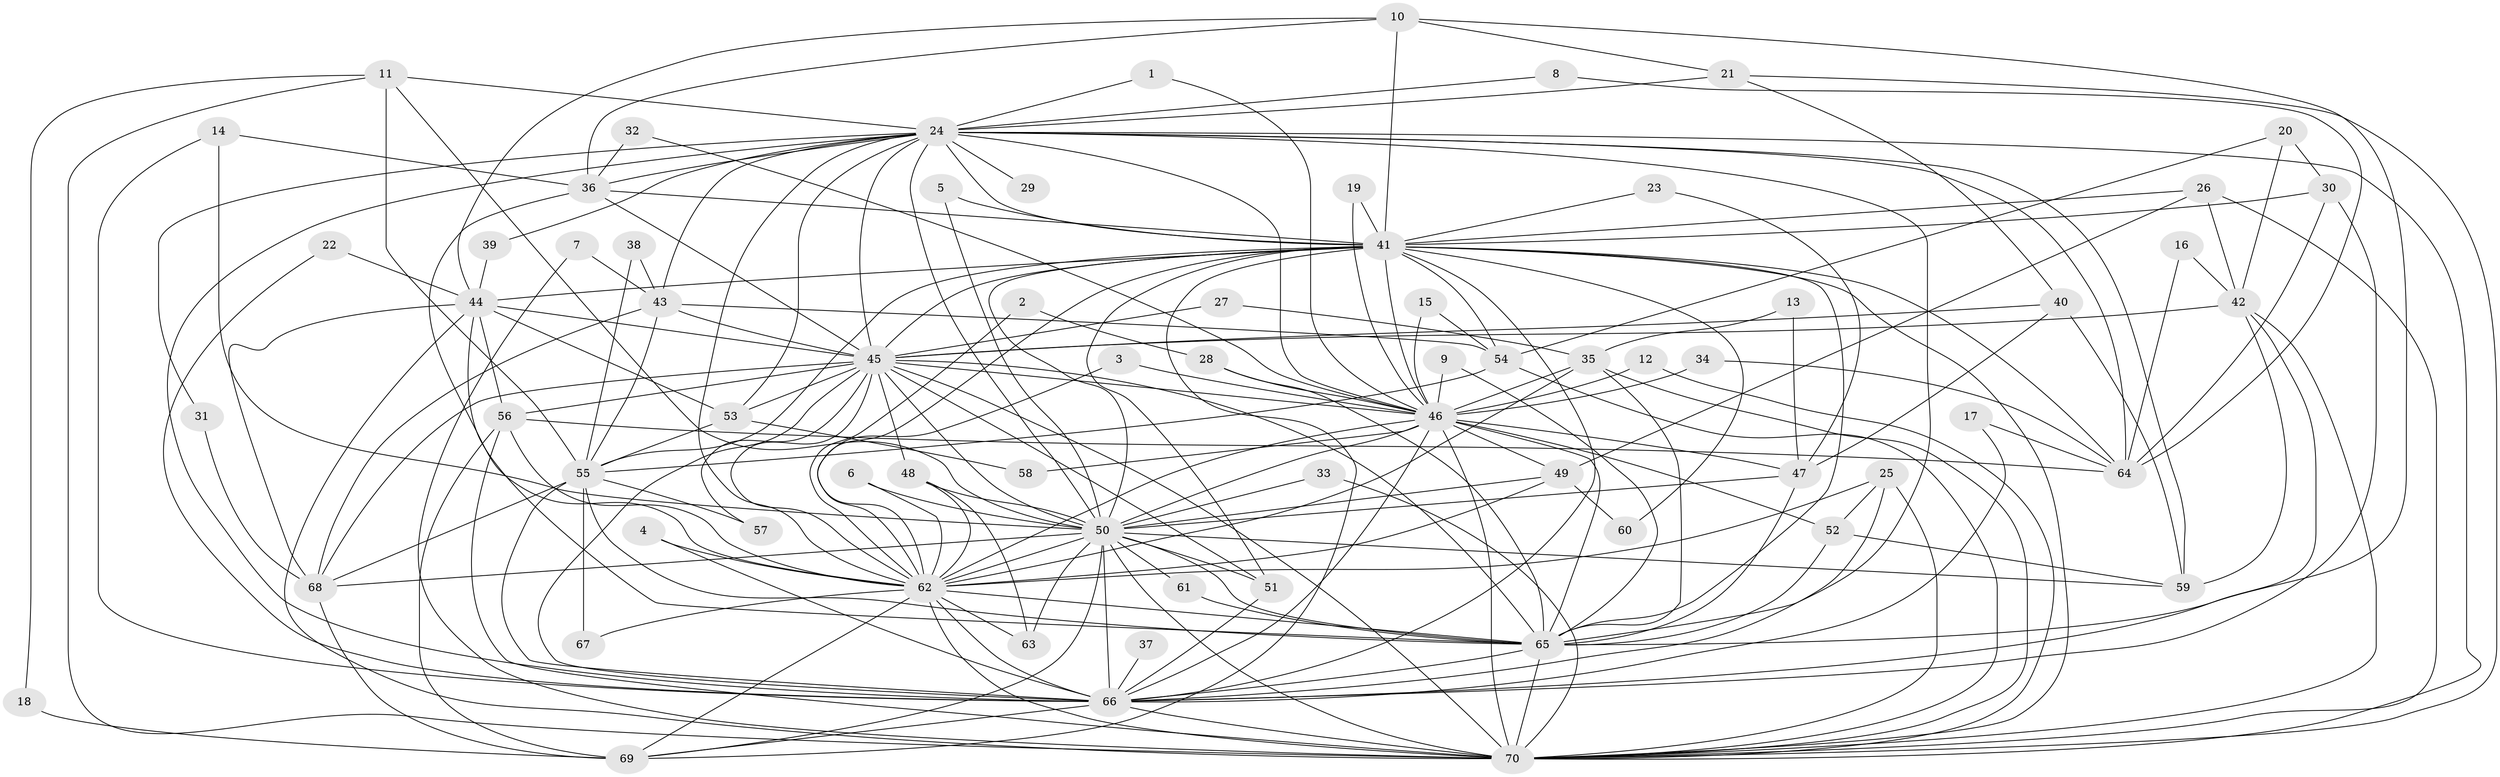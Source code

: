 // original degree distribution, {24: 0.007142857142857143, 25: 0.007142857142857143, 26: 0.007142857142857143, 17: 0.007142857142857143, 22: 0.02142857142857143, 21: 0.007142857142857143, 18: 0.007142857142857143, 23: 0.007142857142857143, 2: 0.5428571428571428, 7: 0.03571428571428571, 5: 0.03571428571428571, 4: 0.08571428571428572, 10: 0.007142857142857143, 6: 0.014285714285714285, 3: 0.18571428571428572, 8: 0.007142857142857143, 13: 0.007142857142857143, 9: 0.007142857142857143}
// Generated by graph-tools (version 1.1) at 2025/49/03/09/25 03:49:32]
// undirected, 70 vertices, 201 edges
graph export_dot {
graph [start="1"]
  node [color=gray90,style=filled];
  1;
  2;
  3;
  4;
  5;
  6;
  7;
  8;
  9;
  10;
  11;
  12;
  13;
  14;
  15;
  16;
  17;
  18;
  19;
  20;
  21;
  22;
  23;
  24;
  25;
  26;
  27;
  28;
  29;
  30;
  31;
  32;
  33;
  34;
  35;
  36;
  37;
  38;
  39;
  40;
  41;
  42;
  43;
  44;
  45;
  46;
  47;
  48;
  49;
  50;
  51;
  52;
  53;
  54;
  55;
  56;
  57;
  58;
  59;
  60;
  61;
  62;
  63;
  64;
  65;
  66;
  67;
  68;
  69;
  70;
  1 -- 24 [weight=1.0];
  1 -- 46 [weight=1.0];
  2 -- 28 [weight=1.0];
  2 -- 62 [weight=1.0];
  3 -- 46 [weight=1.0];
  3 -- 62 [weight=1.0];
  4 -- 62 [weight=1.0];
  4 -- 66 [weight=1.0];
  5 -- 41 [weight=1.0];
  5 -- 50 [weight=1.0];
  6 -- 50 [weight=1.0];
  6 -- 62 [weight=1.0];
  7 -- 43 [weight=1.0];
  7 -- 70 [weight=1.0];
  8 -- 24 [weight=1.0];
  8 -- 64 [weight=1.0];
  9 -- 46 [weight=1.0];
  9 -- 65 [weight=1.0];
  10 -- 21 [weight=1.0];
  10 -- 36 [weight=1.0];
  10 -- 41 [weight=1.0];
  10 -- 44 [weight=1.0];
  10 -- 65 [weight=1.0];
  11 -- 18 [weight=1.0];
  11 -- 24 [weight=1.0];
  11 -- 50 [weight=1.0];
  11 -- 55 [weight=1.0];
  11 -- 70 [weight=1.0];
  12 -- 46 [weight=1.0];
  12 -- 70 [weight=1.0];
  13 -- 35 [weight=1.0];
  13 -- 47 [weight=1.0];
  14 -- 36 [weight=1.0];
  14 -- 50 [weight=1.0];
  14 -- 66 [weight=1.0];
  15 -- 46 [weight=1.0];
  15 -- 54 [weight=1.0];
  16 -- 42 [weight=1.0];
  16 -- 64 [weight=1.0];
  17 -- 64 [weight=1.0];
  17 -- 66 [weight=1.0];
  18 -- 69 [weight=1.0];
  19 -- 41 [weight=1.0];
  19 -- 46 [weight=1.0];
  20 -- 30 [weight=1.0];
  20 -- 42 [weight=1.0];
  20 -- 54 [weight=1.0];
  21 -- 24 [weight=1.0];
  21 -- 40 [weight=1.0];
  21 -- 70 [weight=1.0];
  22 -- 44 [weight=1.0];
  22 -- 66 [weight=1.0];
  23 -- 41 [weight=1.0];
  23 -- 47 [weight=1.0];
  24 -- 29 [weight=2.0];
  24 -- 31 [weight=1.0];
  24 -- 36 [weight=1.0];
  24 -- 39 [weight=1.0];
  24 -- 41 [weight=1.0];
  24 -- 43 [weight=2.0];
  24 -- 45 [weight=1.0];
  24 -- 46 [weight=1.0];
  24 -- 50 [weight=1.0];
  24 -- 53 [weight=1.0];
  24 -- 59 [weight=2.0];
  24 -- 62 [weight=3.0];
  24 -- 64 [weight=1.0];
  24 -- 65 [weight=1.0];
  24 -- 66 [weight=1.0];
  24 -- 70 [weight=2.0];
  25 -- 52 [weight=1.0];
  25 -- 62 [weight=2.0];
  25 -- 66 [weight=1.0];
  25 -- 70 [weight=1.0];
  26 -- 41 [weight=1.0];
  26 -- 42 [weight=1.0];
  26 -- 49 [weight=1.0];
  26 -- 70 [weight=1.0];
  27 -- 35 [weight=1.0];
  27 -- 45 [weight=1.0];
  28 -- 46 [weight=1.0];
  28 -- 65 [weight=2.0];
  30 -- 41 [weight=1.0];
  30 -- 64 [weight=1.0];
  30 -- 66 [weight=1.0];
  31 -- 68 [weight=1.0];
  32 -- 36 [weight=1.0];
  32 -- 46 [weight=1.0];
  33 -- 50 [weight=1.0];
  33 -- 70 [weight=1.0];
  34 -- 46 [weight=1.0];
  34 -- 64 [weight=1.0];
  35 -- 46 [weight=1.0];
  35 -- 62 [weight=1.0];
  35 -- 65 [weight=1.0];
  35 -- 70 [weight=1.0];
  36 -- 41 [weight=1.0];
  36 -- 45 [weight=1.0];
  36 -- 62 [weight=1.0];
  37 -- 66 [weight=1.0];
  38 -- 43 [weight=1.0];
  38 -- 55 [weight=1.0];
  39 -- 44 [weight=1.0];
  40 -- 45 [weight=1.0];
  40 -- 47 [weight=1.0];
  40 -- 59 [weight=1.0];
  41 -- 44 [weight=2.0];
  41 -- 45 [weight=1.0];
  41 -- 46 [weight=1.0];
  41 -- 50 [weight=1.0];
  41 -- 51 [weight=1.0];
  41 -- 54 [weight=1.0];
  41 -- 55 [weight=1.0];
  41 -- 60 [weight=1.0];
  41 -- 62 [weight=3.0];
  41 -- 64 [weight=2.0];
  41 -- 65 [weight=1.0];
  41 -- 66 [weight=1.0];
  41 -- 69 [weight=1.0];
  41 -- 70 [weight=1.0];
  42 -- 45 [weight=1.0];
  42 -- 59 [weight=1.0];
  42 -- 66 [weight=1.0];
  42 -- 70 [weight=1.0];
  43 -- 45 [weight=1.0];
  43 -- 54 [weight=1.0];
  43 -- 55 [weight=1.0];
  43 -- 68 [weight=1.0];
  44 -- 45 [weight=1.0];
  44 -- 53 [weight=1.0];
  44 -- 56 [weight=1.0];
  44 -- 65 [weight=1.0];
  44 -- 68 [weight=1.0];
  44 -- 70 [weight=1.0];
  45 -- 46 [weight=1.0];
  45 -- 48 [weight=1.0];
  45 -- 50 [weight=2.0];
  45 -- 51 [weight=1.0];
  45 -- 53 [weight=1.0];
  45 -- 56 [weight=1.0];
  45 -- 57 [weight=1.0];
  45 -- 62 [weight=2.0];
  45 -- 65 [weight=1.0];
  45 -- 66 [weight=1.0];
  45 -- 68 [weight=1.0];
  45 -- 70 [weight=1.0];
  46 -- 47 [weight=2.0];
  46 -- 49 [weight=1.0];
  46 -- 50 [weight=2.0];
  46 -- 52 [weight=1.0];
  46 -- 58 [weight=1.0];
  46 -- 62 [weight=2.0];
  46 -- 65 [weight=1.0];
  46 -- 66 [weight=2.0];
  46 -- 70 [weight=1.0];
  47 -- 50 [weight=1.0];
  47 -- 65 [weight=1.0];
  48 -- 50 [weight=1.0];
  48 -- 62 [weight=1.0];
  48 -- 63 [weight=1.0];
  49 -- 50 [weight=1.0];
  49 -- 60 [weight=1.0];
  49 -- 62 [weight=1.0];
  50 -- 51 [weight=1.0];
  50 -- 59 [weight=1.0];
  50 -- 61 [weight=1.0];
  50 -- 62 [weight=2.0];
  50 -- 63 [weight=1.0];
  50 -- 65 [weight=1.0];
  50 -- 66 [weight=1.0];
  50 -- 68 [weight=1.0];
  50 -- 69 [weight=1.0];
  50 -- 70 [weight=2.0];
  51 -- 66 [weight=1.0];
  52 -- 59 [weight=1.0];
  52 -- 65 [weight=1.0];
  53 -- 55 [weight=1.0];
  53 -- 58 [weight=1.0];
  54 -- 55 [weight=1.0];
  54 -- 70 [weight=1.0];
  55 -- 57 [weight=1.0];
  55 -- 65 [weight=1.0];
  55 -- 66 [weight=1.0];
  55 -- 67 [weight=1.0];
  55 -- 68 [weight=1.0];
  56 -- 62 [weight=1.0];
  56 -- 64 [weight=2.0];
  56 -- 69 [weight=1.0];
  56 -- 70 [weight=1.0];
  61 -- 65 [weight=2.0];
  62 -- 63 [weight=1.0];
  62 -- 65 [weight=2.0];
  62 -- 66 [weight=3.0];
  62 -- 67 [weight=1.0];
  62 -- 69 [weight=1.0];
  62 -- 70 [weight=3.0];
  65 -- 66 [weight=1.0];
  65 -- 70 [weight=1.0];
  66 -- 69 [weight=1.0];
  66 -- 70 [weight=1.0];
  68 -- 69 [weight=1.0];
}
